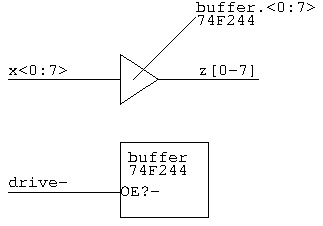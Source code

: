 .PS
.nr VS \n(.v
.nr PQ \n(.f
.nr PS \n(.s
.vs 6
.ft CW
.ps 6
scale = 16/0.125
# r "/lib/graw/gates.g"
define Gtriangle {[
line from (0,0) to (0,-32)
line from (32,-16) to (0,-32)
line from (32,-16) to (0,0)
]}
define Ghhump {[
line from (0,-4) to (0,-2)
line from (0,-2) to (2,0)
line from (2,0) to (6,0)
line from (6,0) to (8,-2)
line from (8,-2) to (8,-4)
]}
define Ghinduct {[
line from (0,0) to (0,0)
line from (0,-8) to (8,-8)
Ghhump with .nw at (8,-4)
Ghhump with .nw at (16,-4)
Ghhump with .nw at (24,-4)
line from (32,-8) to (40,-8)
line from (40,-16) to (40,-16)
]}
define Gvhump {[
line from (0,0) to (4,0)
line from (8,-4) to (4,0)
line from (8,-4) to (8,-8)
line from (8,-8) to (4,-12)
]}
define Gvinduct {[
line from (0,0) to (0,-8)
Gvhump with .nw at (0,-8)
Gvhump with .nw at (0,-20)
Gvhump with .nw at (0,-32)
Gvhump with .nw at (0,-44)
line from (4,-56) to (0,-56)
line from (0,-56) to (0,-64)
]}
define Gxor {[
line from (0,-8) to (13,-8)
line from (0,-24) to (13,-24)
line from (50,-16) to (56,-16)
line from (13,-11) to (10,0)
line from (13,-21) to (13,-11)
line from (10,-32) to (13,-21)
Gor with .nw at (18,0)
]}
define Gvres {[
line from (8,-32) to (8,-28)
line from (8,-28) to (4,-26)
line from (4,-26) to (12,-22)
line from (12,-22) to (4,-18)
line from (4,-18) to (12,-14)
line from (12,-14) to (4,-10)
line from (4,-10) to (12,-6)
line from (12,-6) to (8,-4)
line from (8,-4) to (8,0)
line from (0,-32) to (0,-32)
]}
define Gvcap {[
line from (0,-8) to (32,-8)
line from (0,-16) to (32,-16)
line from (16,-16) to (16,-24)
line from (16,0) to (16,-8)
]}
define Gtbuf {[
line from (32,0) to (32,-32)
line from (0,-16) to (32,-32)
line from (0,-16) to (32,0)
line from (0,0) to (0,-32)
line from (32,-16) to (0,-32)
line from (32,-16) to (0,0)
]}
define Gpup {[
line from (8,-40) to (8,-36)
line from (8,-36) to (4,-34)
line from (4,-34) to (12,-30)
line from (12,-30) to (4,-26)
line from (4,-26) to (12,-22)
line from (12,-22) to (4,-18)
line from (4,-18) to (12,-14)
line from (12,-14) to (8,-12)
line from (8,-12) to (8,0)
line from (0,-40) to (0,-40)
line from (12,-4) to (8,0)
line from (4,-4) to (8,0)
]}
define Gor3 {[
Glor with .nw at (8,0)
line from (0,-24) to (13,-24)
line from (0,-8) to (11,-8)
line from (0,-40) to (11,-40)
line from (56,-24) to (64,-24)
]}
define Gor2 {[
Gor with .nw at (8,0)
line from (0,-8) to (10,-8)
line from (0,-24) to (10,-24)
line from (40,-16) to (48,-16)
]}
define Gor {[
line from (3,-11) to (0,0)
line from (3,-21) to (3,-11)
line from (0,-32) to (3,-21)
line from (16,-32) to (0,-32)
line from (21,-29) to (16,-32)
line from (25,-25) to (21,-29)
line from (29,-21) to (25,-25)
line from (32,-16) to (29,-21)
line from (28,-9) to (32,-16)
line from (23,-4) to (28,-9)
line from (16,0) to (23,-4)
line from (0,0) to (16,0)
line from (0,0) to (0,0)
]}
define Gocnand {[
Gbubble with .nw at (32,-12)
Gand with .nw at (0,0)
line from (24,-2) to (24,-31)
]}
define Gnor5 {[
Gbubble with .nw at (32,-28)
Gor with .nw at (0,-16)
line from (0,0) to (0,-16)
line from (0,-64) to (0,-48)
]}
define Gnor3 {[
Glnor with .nw at (8,0)
line from (0,-24) to (13,-24)
line from (0,-40) to (11,-40)
line from (0,-8) to (11,-8)
]}
define Gnor2 {[
line from (0,-24) to (10,-24)
line from (0,-8) to (10,-8)
Gnor with .nw at (8,0)
]}
define Gnor {[
Gbubble with .nw at (32,-12)
Gor with .nw at (0,0)
]}
define Gnand4 {[
Gbubble with .nw at (32,-28)
Gand with .nw at (0,-16)
line from (0,0) to (0,-16)
line from (0,-64) to (0,-48)
]}
define Gnand3 {[
Glnand with .nw at (8,0)
line from (0,-24) to (8,-24)
line from (0,-40) to (8,-40)
line from (0,-8) to (8,-8)
]}
define Gnand2 {[
line from (0,-24) to (8,-24)
line from (0,-8) to (8,-8)
Gnand with .nw at (8,0)
]}
define Gnand {[
Gbubble with .nw at (32,-12)
Gand with .nw at (0,0)
]}
define Glor {[
line from (5,-16) to (0,0)
line from (5,-32) to (5,-16)
line from (0,-48) to (5,-32)
line from (24,-48) to (0,-48)
line from (32,-43) to (24,-48)
line from (38,-38) to (32,-43)
line from (43,-32) to (38,-38)
line from (48,-24) to (43,-32)
line from (42,-14) to (48,-24)
line from (34,-6) to (42,-14)
line from (24,0) to (34,-6)
line from (0,0) to (24,0)
line from (0,0) to (0,0)
]}
define Glnor {[
Gbubble with .nw at (48,-20)
Glor with .nw at (0,0)
]}
define Glnand {[
Gbubble with .nw at (48,-20)
Gland with .nw at (0,0)
]}
define Gland {[
line from (0,-48) to (0,0)
line from (24,-48) to (0,-48)
line from (32,-47) to (24,-48)
line from (39,-42) to (32,-47)
line from (45,-36) to (39,-42)
line from (48,-28) to (45,-36)
line from (48,-20) to (48,-28)
line from (45,-12) to (48,-20)
line from (39,-6) to (45,-12)
line from (32,-1) to (39,-6)
line from (24,0) to (32,-1)
line from (0,0) to (24,0)
]}
define Ginv2 {[
line from (40,0) to (40,-32)
line from (8,-16) to (40,-32)
line from (8,-16) to (40,0)
Gbubble with .nw at (0,-12)
]}
define Ginv {[
line from (8,-32) to (8,0)
line from (8,0) to (32,-16)
line from (32,-16) to (8,-32)
Gbubble with .nw at (32,-12)
line from (0,-16) to (8,-16)
]}
define Ghres {[
line from (0,-8) to (4,-8)
line from (4,-8) to (6,-4)
line from (6,-4) to (10,-12)
line from (10,-12) to (14,-4)
line from (14,-4) to (18,-12)
line from (18,-12) to (22,-4)
line from (22,-4) to (26,-12)
line from (26,-12) to (28,-8)
line from (28,-8) to (32,-8)
line from (0,0) to (0,0)
]}
define Ghcap {[
line from (12,0) to (12,-16)
line from (4,0) to (4,-16)
line from (12,-8) to (16,-8)
line from (0,-8) to (4,-8)
]}
define Ghxtal {[
line from (4,0) to (4,-16)
line from (20,0) to (20,-16)
line from (0,-8) to (4,-8)
line from (20,-8) to (24,-8)
line from (8,-4) to (16,-4)
line from (16,-4) to (16,-12)
line from (16,-12) to (8,-12)
line from (8,-12) to (8,-4)
]}
define Gvxtal {[
line from (0,-4) to (16,-4)
line from (0,-20) to (16,-20)
line from (8,0) to (8,-4)
line from (8,-20) to (8,-24)
line from (4,-8) to (4,-16)
line from (4,-16) to (12,-16)
line from (12,-16) to (12,-8)
line from (12,-8) to (4,-8)
]}
define Gff {[
box ht 72 wid 48 with .nw at (0,-8)
line from (21,-76) to (27,-76)
line from (24,-9) to (24,-15)
line from (21,-12) to (27,-12)
line from (8,-64) to (0,-68)
line from (0,-60) to (8,-64)
"D" ljust   at (0,-48)
"Q" rjust   at (48,-48)
"/Q" rjust   at (48,-64)
Gbubble with .nw at (20,-80)
Gbubble with .nw at (20,0)
]}
define Gbuf {[
line from (8,-32) to (8,0)
line from (8,0) to (32,-16)
line from (32,-16) to (8,-32)
line from (32,-16) to (40,-16)
line from (0,-16) to (8,-16)
]}
define Gpnp {[
line from (0,-16) to (8,-16)
line from (8,0) to (8,-32)
line from (16,0) to (8,-8)
line from (10,-4) to (8,-8)
line from (12,-6) to (8,-8)
line from (8,-24) to (16,-32)
]}
define Gnpn {[
line from (0,-16) to (8,-16)
line from (8,0) to (8,-32)
line from (16,0) to (8,-8)
line from (14,-28) to (16,-32)
line from (12,-30) to (16,-32)
line from (8,-24) to (16,-32)
]}
define Gvpot {[
Gvres with .nw at (0,0)
line from (17,-13) to (12,-16)
line from (17,-19) to (12,-16)
line from (12,-16) to (24,-16)
]}
define Gopamp {[
line from (8,-32) to (8,0)
line from (8,0) to (32,-16)
line from (32,-16) to (8,-32)
line from (10,-8) to (15,-8)
line from (10,-24) to (15,-24)
line from (12,-22) to (12,-27)
line from (32,-16) to (40,-16)
line from (0,-8) to (8,-8)
line from (0,-24) to (8,-24)
]}
define Gbubble {[
line from (0,-2) to (2,0)
line from (0,-6) to (0,-2)
line from (2,-8) to (0,-6)
line from (6,-8) to (2,-8)
line from (8,-6) to (6,-8)
line from (8,-2) to (8,-6)
line from (6,0) to (8,-2)
line from (2,0) to (6,0)
]}
define Gand4 {[
Gand with .nw at (0,-16)
line from (0,0) to (0,-16)
line from (0,-64) to (0,-48)
]}
define Gand3 {[
Gland with .nw at (8,0)
line from (0,-24) to (8,-24)
line from (0,-8) to (8,-8)
line from (0,-40) to (8,-40)
line from (56,-24) to (64,-24)
]}
define Gand2 {[
Gand with .nw at (8,0)
line from (0,-8) to (8,-8)
line from (0,-24) to (8,-24)
line from (40,-16) to (48,-16)
]}
define Gand {[
line from (0,-32) to (0,0)
line from (16,-32) to (0,-32)
line from (22,-31) to (16,-32)
line from (26,-28) to (21,-31)
line from (30,-24) to (26,-28)
line from (32,-19) to (30,-24)
line from (32,-13) to (32,-19)
line from (30,-8) to (32,-13)
line from (26,-4) to (30,-8)
line from (21,-1) to (26,-4)
line from (16,0) to (21,-1)
line from (0,0) to (16,0)
]}
define G3sinvbar {[
Gbubble with .nw at (32,-12)
Gtriangle with .nw at (0,0)
Gbubble with .nw at (12,-24)
]}
define G3sinv2bar {[
Gbubble with .nw at (32,-12)
Gtriangle with .nw at (0,0)
Gbubble with .nw at (12,0)
]}
define G3sinv2 {[
line from (16,-24) to (16,-32)
Gbubble with .nw at (32,-12)
Gtriangle with .nw at (0,0)
]}
define G3sinv {[
Gbubble with .nw at (32,-12)
Gtriangle with .nw at (0,0)
line from (16,0) to (16,-8)
]}
define G3sbuf {[
line from (16,-24) to (16,-32)
Gtriangle with .nw at (0,0)
]}
define G_slash_or3 {[
line from (8,-40) to (8,-48)
line from (8,0) to (8,-8)
Gbubble with .nw at (40,-20)
Gbubble with .nw at (0,-4)
Gbubble with .nw at (0,-20)
Gbubble with .nw at (0,-36)
Gand with .nw at (8,-8)
]}
define G_slash_or {[
Gbubble with .nw at (0,-20)
Gbubble with .nw at (0,-4)
Gbubble with .nw at (40,-12)
Gand with .nw at (8,0)
]}
define G_slash_nor5 {[
line from (8,-56) to (8,-80)
line from (8,0) to (8,-24)
Gand with .nw at (8,-24)
Gbubble with .nw at (0,-4)
Gbubble with .nw at (0,-20)
Gbubble with .nw at (0,-36)
Gbubble with .nw at (0,-52)
Gbubble with .nw at (0,-68)
]}
define G_slash_nor3 {[
line from (8,-40) to (8,-48)
line from (8,0) to (8,-8)
Gbubble with .nw at (0,-4)
Gbubble with .nw at (0,-20)
Gbubble with .nw at (0,-36)
Gand with .nw at (8,-8)
]}
define G_slash_nor {[
Gbubble with .nw at (0,-4)
Gbubble with .nw at (0,-20)
Gand with .nw at (8,0)
]}
define G_slash_nand3 {[
Gor3 with .nw at (8,0)
Gbubble with .nw at (0,-4)
Gbubble with .nw at (0,-20)
Gbubble with .nw at (0,-36)
]}
define G_slash_nand {[
Gbubble with .nw at (0,-20)
Gbubble with .nw at (0,-4)
Gor with .nw at (8,0)
]}
define G_slash_invert {[
Gtriangle with .nw at (8,0)
Gbubble with .nw at (0,-12)
]}
define G_slash_and3 {[
line from (8,-40) to (8,-48)
line from (8,0) to (8,-8)
Gbubble with .nw at (40,-20)
Gbubble with .nw at (0,-36)
Gbubble with .nw at (0,-20)
Gbubble with .nw at (0,-4)
Gor with .nw at (8,-8)
]}
define G_slash_and {[
Gbubble with .nw at (40,-12)
Gbubble with .nw at (0,-20)
Gbubble with .nw at (0,-4)
Gor with .nw at (8,0)
]}
Gbuf with .nw at (64,-96)
line from (64,-112) to (0,-112)
"x<0:7>" ljust above at (0,-112)
line from (80,-112) to (120,-72)
"buffer.<0:7>" ljust above at (120,-72)
"74F244" ljust above at (120,-80)
line from (104,-112) to (160,-112)
"z[0-7]" rjust above at (160,-112)
box ht 48 wid 56 with .nw at (72,-152)
"buffer"  above at (96,-168)
"74F244"  above at (96,-176)
line from (72,-184) to (0,-184)
"OE?-" ljust   at (72,-184)
"drive-" ljust above at (0,-184)
.vs \n(VSu
.ft \n(PQ
.ps \n(PS
.PE
